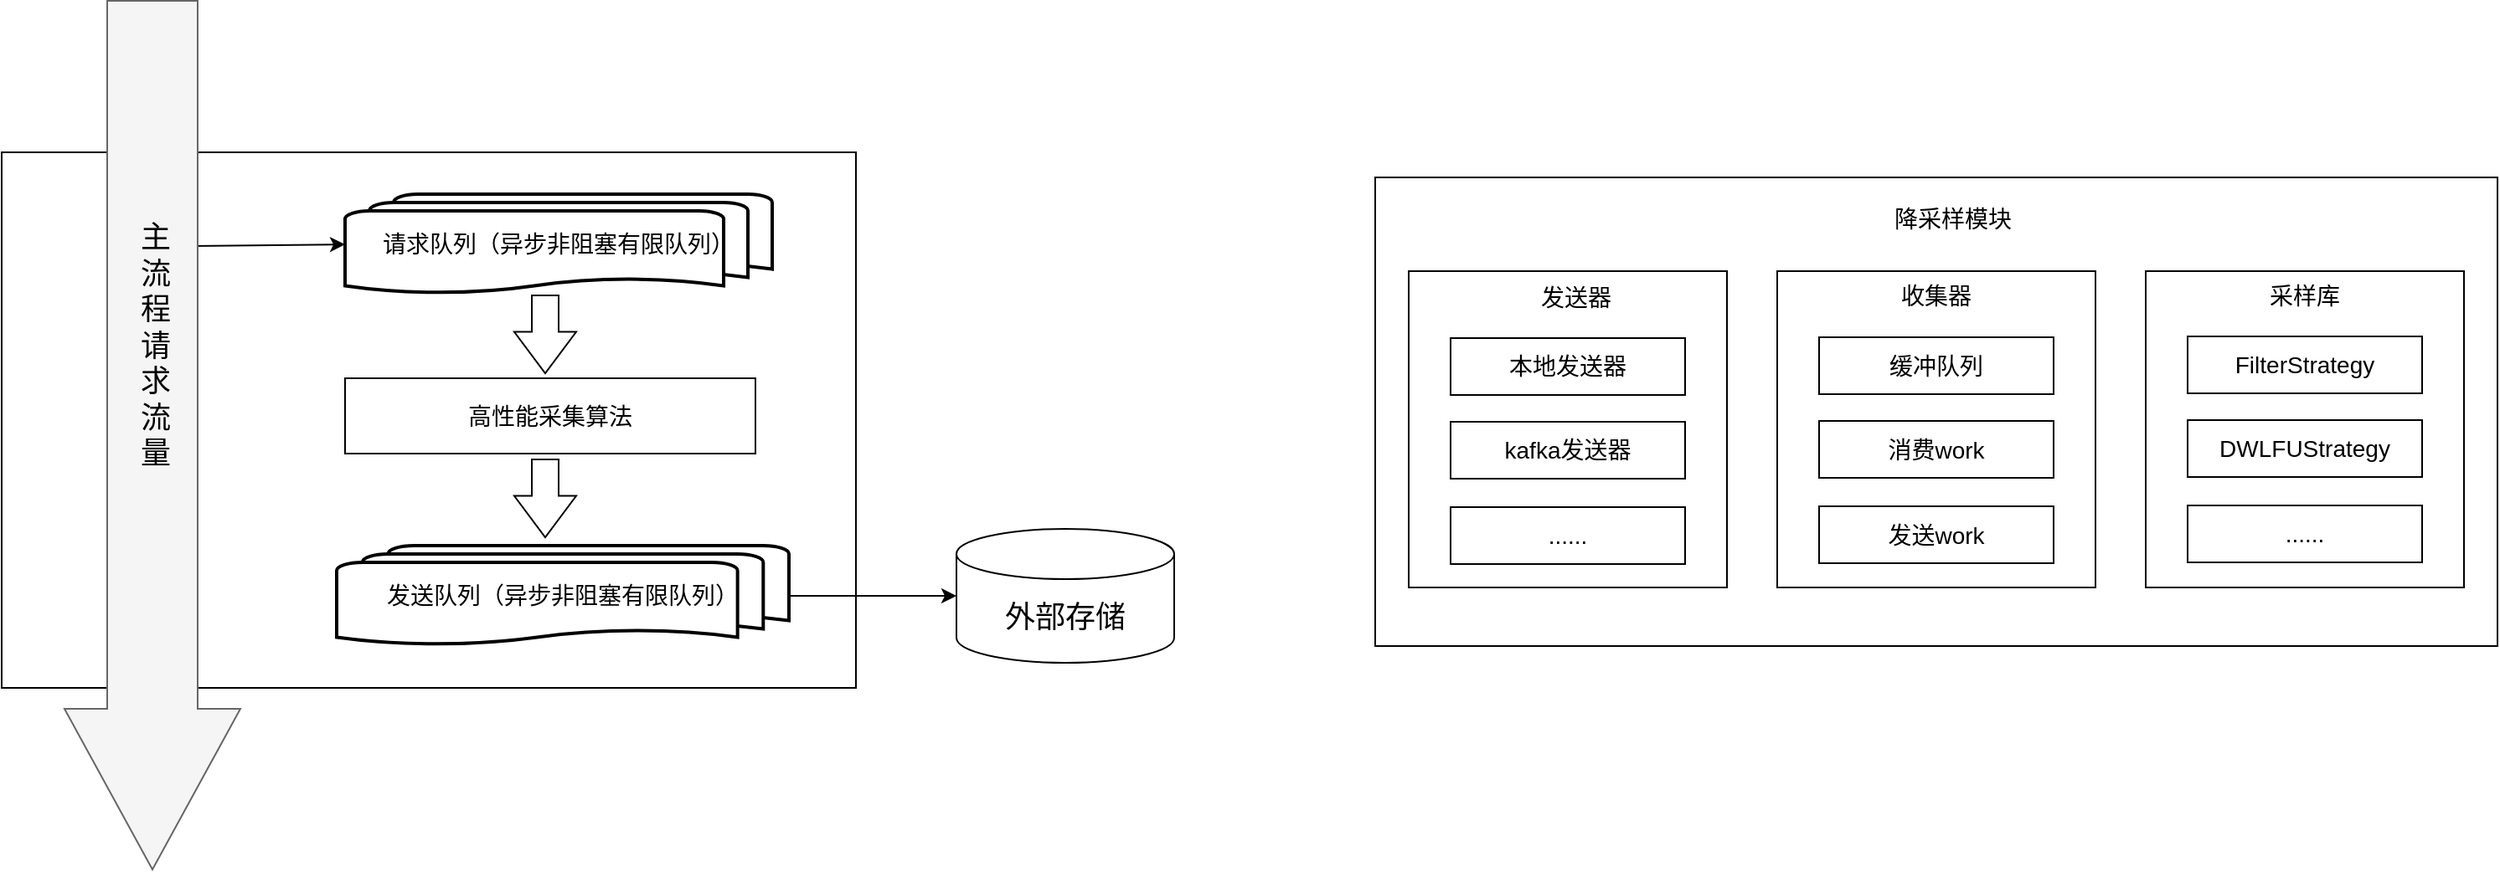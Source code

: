 <mxfile version="20.8.3" type="github">
  <diagram id="dHrR71HzSHLAMjjxXmuo" name="第 1 页">
    <mxGraphModel dx="1306" dy="765" grid="1" gridSize="10" guides="1" tooltips="1" connect="1" arrows="1" fold="1" page="1" pageScale="1" pageWidth="827" pageHeight="1169" math="0" shadow="0">
      <root>
        <mxCell id="0" />
        <mxCell id="1" parent="0" />
        <mxCell id="9a4Nvgae0vwim2I87Gne-9" value="" style="rounded=0;whiteSpace=wrap;html=1;" vertex="1" parent="1">
          <mxGeometry x="190" y="191" width="510" height="320" as="geometry" />
        </mxCell>
        <mxCell id="9a4Nvgae0vwim2I87Gne-11" value="请求队列（异步非阻塞有限队列）" style="strokeWidth=2;html=1;shape=mxgraph.flowchart.multi-document;whiteSpace=wrap;fontSize=14;" vertex="1" parent="1">
          <mxGeometry x="395" y="216" width="255" height="60" as="geometry" />
        </mxCell>
        <mxCell id="9a4Nvgae0vwim2I87Gne-40" style="edgeStyle=none;rounded=0;orthogonalLoop=1;jettySize=auto;html=1;entryX=0;entryY=0.5;entryDx=0;entryDy=0;entryPerimeter=0;fontSize=18;" edge="1" parent="1" source="9a4Nvgae0vwim2I87Gne-12" target="9a4Nvgae0vwim2I87Gne-39">
          <mxGeometry relative="1" as="geometry" />
        </mxCell>
        <mxCell id="9a4Nvgae0vwim2I87Gne-12" value="发送队列（异步非阻塞有限队列）" style="strokeWidth=2;html=1;shape=mxgraph.flowchart.multi-document;whiteSpace=wrap;fontSize=14;" vertex="1" parent="1">
          <mxGeometry x="390" y="426" width="270" height="60" as="geometry" />
        </mxCell>
        <mxCell id="9a4Nvgae0vwim2I87Gne-24" value="高性能采集算法" style="rounded=0;whiteSpace=wrap;html=1;fontSize=14;" vertex="1" parent="1">
          <mxGeometry x="395" y="326" width="245" height="45" as="geometry" />
        </mxCell>
        <mxCell id="9a4Nvgae0vwim2I87Gne-35" value="" style="shape=flexArrow;endArrow=classic;html=1;rounded=0;fontSize=14;width=16;endSize=7.92;" edge="1" parent="1">
          <mxGeometry width="50" height="50" relative="1" as="geometry">
            <mxPoint x="514.5" y="276" as="sourcePoint" />
            <mxPoint x="514.5" y="323.5" as="targetPoint" />
          </mxGeometry>
        </mxCell>
        <mxCell id="9a4Nvgae0vwim2I87Gne-36" value="" style="shape=flexArrow;endArrow=classic;html=1;rounded=0;fontSize=14;width=16;endSize=7.92;" edge="1" parent="1">
          <mxGeometry width="50" height="50" relative="1" as="geometry">
            <mxPoint x="514.5" y="374" as="sourcePoint" />
            <mxPoint x="514.5" y="421.5" as="targetPoint" />
          </mxGeometry>
        </mxCell>
        <mxCell id="9a4Nvgae0vwim2I87Gne-37" value="" style="endArrow=classic;html=1;rounded=0;fontSize=18;entryX=0;entryY=0.5;entryDx=0;entryDy=0;entryPerimeter=0;exitX=1;exitY=0.25;exitDx=0;exitDy=0;" edge="1" parent="1" source="9a4Nvgae0vwim2I87Gne-29" target="9a4Nvgae0vwim2I87Gne-11">
          <mxGeometry width="50" height="50" relative="1" as="geometry">
            <mxPoint x="230" y="421" as="sourcePoint" />
            <mxPoint x="280" y="371" as="targetPoint" />
          </mxGeometry>
        </mxCell>
        <mxCell id="9a4Nvgae0vwim2I87Gne-27" value="" style="shape=flexArrow;endArrow=classic;html=1;rounded=0;endWidth=50;endSize=31.67;width=54;fillColor=#f5f5f5;strokeColor=#666666;" edge="1" parent="1">
          <mxGeometry width="50" height="50" relative="1" as="geometry">
            <mxPoint x="280" y="100" as="sourcePoint" />
            <mxPoint x="280" y="620" as="targetPoint" />
          </mxGeometry>
        </mxCell>
        <mxCell id="9a4Nvgae0vwim2I87Gne-29" value="主&lt;br style=&quot;font-size: 18px;&quot;&gt;流&lt;br style=&quot;font-size: 18px;&quot;&gt;程&lt;br style=&quot;font-size: 18px;&quot;&gt;请&lt;br style=&quot;font-size: 18px;&quot;&gt;求&lt;br style=&quot;font-size: 18px;&quot;&gt;流&lt;br style=&quot;font-size: 18px;&quot;&gt;量" style="text;html=1;strokeColor=none;fillColor=none;align=center;verticalAlign=middle;whiteSpace=wrap;rounded=0;fontSize=18;" vertex="1" parent="1">
          <mxGeometry x="262" y="187" width="40" height="240" as="geometry" />
        </mxCell>
        <mxCell id="9a4Nvgae0vwim2I87Gne-39" value="外部存储" style="shape=cylinder3;whiteSpace=wrap;html=1;boundedLbl=1;backgroundOutline=1;size=15;fontSize=18;" vertex="1" parent="1">
          <mxGeometry x="760" y="416" width="130" height="80" as="geometry" />
        </mxCell>
        <mxCell id="9a4Nvgae0vwim2I87Gne-41" value="" style="rounded=0;whiteSpace=wrap;html=1;fontSize=14;" vertex="1" parent="1">
          <mxGeometry x="1010" y="206" width="670" height="280" as="geometry" />
        </mxCell>
        <mxCell id="9a4Nvgae0vwim2I87Gne-42" value="" style="rounded=0;whiteSpace=wrap;html=1;fontSize=14;" vertex="1" parent="1">
          <mxGeometry x="1030" y="262" width="190" height="189" as="geometry" />
        </mxCell>
        <mxCell id="9a4Nvgae0vwim2I87Gne-43" value="" style="rounded=0;whiteSpace=wrap;html=1;fontSize=14;" vertex="1" parent="1">
          <mxGeometry x="1250" y="262" width="190" height="189" as="geometry" />
        </mxCell>
        <mxCell id="9a4Nvgae0vwim2I87Gne-44" value="" style="rounded=0;whiteSpace=wrap;html=1;fontSize=14;" vertex="1" parent="1">
          <mxGeometry x="1470" y="262" width="190" height="189" as="geometry" />
        </mxCell>
        <mxCell id="9a4Nvgae0vwim2I87Gne-45" value="发送器" style="text;html=1;strokeColor=none;fillColor=none;align=center;verticalAlign=middle;whiteSpace=wrap;rounded=0;fontSize=14;" vertex="1" parent="1">
          <mxGeometry x="1100" y="263" width="60" height="30" as="geometry" />
        </mxCell>
        <mxCell id="9a4Nvgae0vwim2I87Gne-46" value="收集器" style="text;html=1;strokeColor=none;fillColor=none;align=center;verticalAlign=middle;whiteSpace=wrap;rounded=0;fontSize=14;" vertex="1" parent="1">
          <mxGeometry x="1315" y="262" width="60" height="30" as="geometry" />
        </mxCell>
        <mxCell id="9a4Nvgae0vwim2I87Gne-47" value="采样库" style="text;html=1;strokeColor=none;fillColor=none;align=center;verticalAlign=middle;whiteSpace=wrap;rounded=0;fontSize=14;" vertex="1" parent="1">
          <mxGeometry x="1535" y="262" width="60" height="30" as="geometry" />
        </mxCell>
        <mxCell id="9a4Nvgae0vwim2I87Gne-48" value="降采样模块" style="text;html=1;strokeColor=none;fillColor=none;align=center;verticalAlign=middle;whiteSpace=wrap;rounded=0;fontSize=14;" vertex="1" parent="1">
          <mxGeometry x="1310" y="216" width="90" height="30" as="geometry" />
        </mxCell>
        <mxCell id="9a4Nvgae0vwim2I87Gne-49" value="本地发送器" style="rounded=0;whiteSpace=wrap;html=1;fontSize=14;" vertex="1" parent="1">
          <mxGeometry x="1055" y="302" width="140" height="34" as="geometry" />
        </mxCell>
        <mxCell id="9a4Nvgae0vwim2I87Gne-50" value="kafka发送器" style="rounded=0;whiteSpace=wrap;html=1;fontSize=14;" vertex="1" parent="1">
          <mxGeometry x="1055" y="352" width="140" height="34" as="geometry" />
        </mxCell>
        <mxCell id="9a4Nvgae0vwim2I87Gne-51" value="......" style="rounded=0;whiteSpace=wrap;html=1;fontSize=14;" vertex="1" parent="1">
          <mxGeometry x="1055" y="403" width="140" height="34" as="geometry" />
        </mxCell>
        <mxCell id="9a4Nvgae0vwim2I87Gne-52" value="缓冲队列" style="rounded=0;whiteSpace=wrap;html=1;fontSize=14;" vertex="1" parent="1">
          <mxGeometry x="1275" y="301.5" width="140" height="34" as="geometry" />
        </mxCell>
        <mxCell id="9a4Nvgae0vwim2I87Gne-53" value="消费work" style="rounded=0;whiteSpace=wrap;html=1;fontSize=14;" vertex="1" parent="1">
          <mxGeometry x="1275" y="351.5" width="140" height="34" as="geometry" />
        </mxCell>
        <mxCell id="9a4Nvgae0vwim2I87Gne-54" value="发送work" style="rounded=0;whiteSpace=wrap;html=1;fontSize=14;" vertex="1" parent="1">
          <mxGeometry x="1275" y="402.5" width="140" height="34" as="geometry" />
        </mxCell>
        <mxCell id="9a4Nvgae0vwim2I87Gne-55" value="FilterStrategy" style="rounded=0;whiteSpace=wrap;html=1;fontSize=14;" vertex="1" parent="1">
          <mxGeometry x="1495" y="301" width="140" height="34" as="geometry" />
        </mxCell>
        <mxCell id="9a4Nvgae0vwim2I87Gne-56" value="DWLFUStrategy" style="rounded=0;whiteSpace=wrap;html=1;fontSize=14;" vertex="1" parent="1">
          <mxGeometry x="1495" y="351" width="140" height="34" as="geometry" />
        </mxCell>
        <mxCell id="9a4Nvgae0vwim2I87Gne-57" value="......" style="rounded=0;whiteSpace=wrap;html=1;fontSize=14;" vertex="1" parent="1">
          <mxGeometry x="1495" y="402" width="140" height="34" as="geometry" />
        </mxCell>
      </root>
    </mxGraphModel>
  </diagram>
</mxfile>
